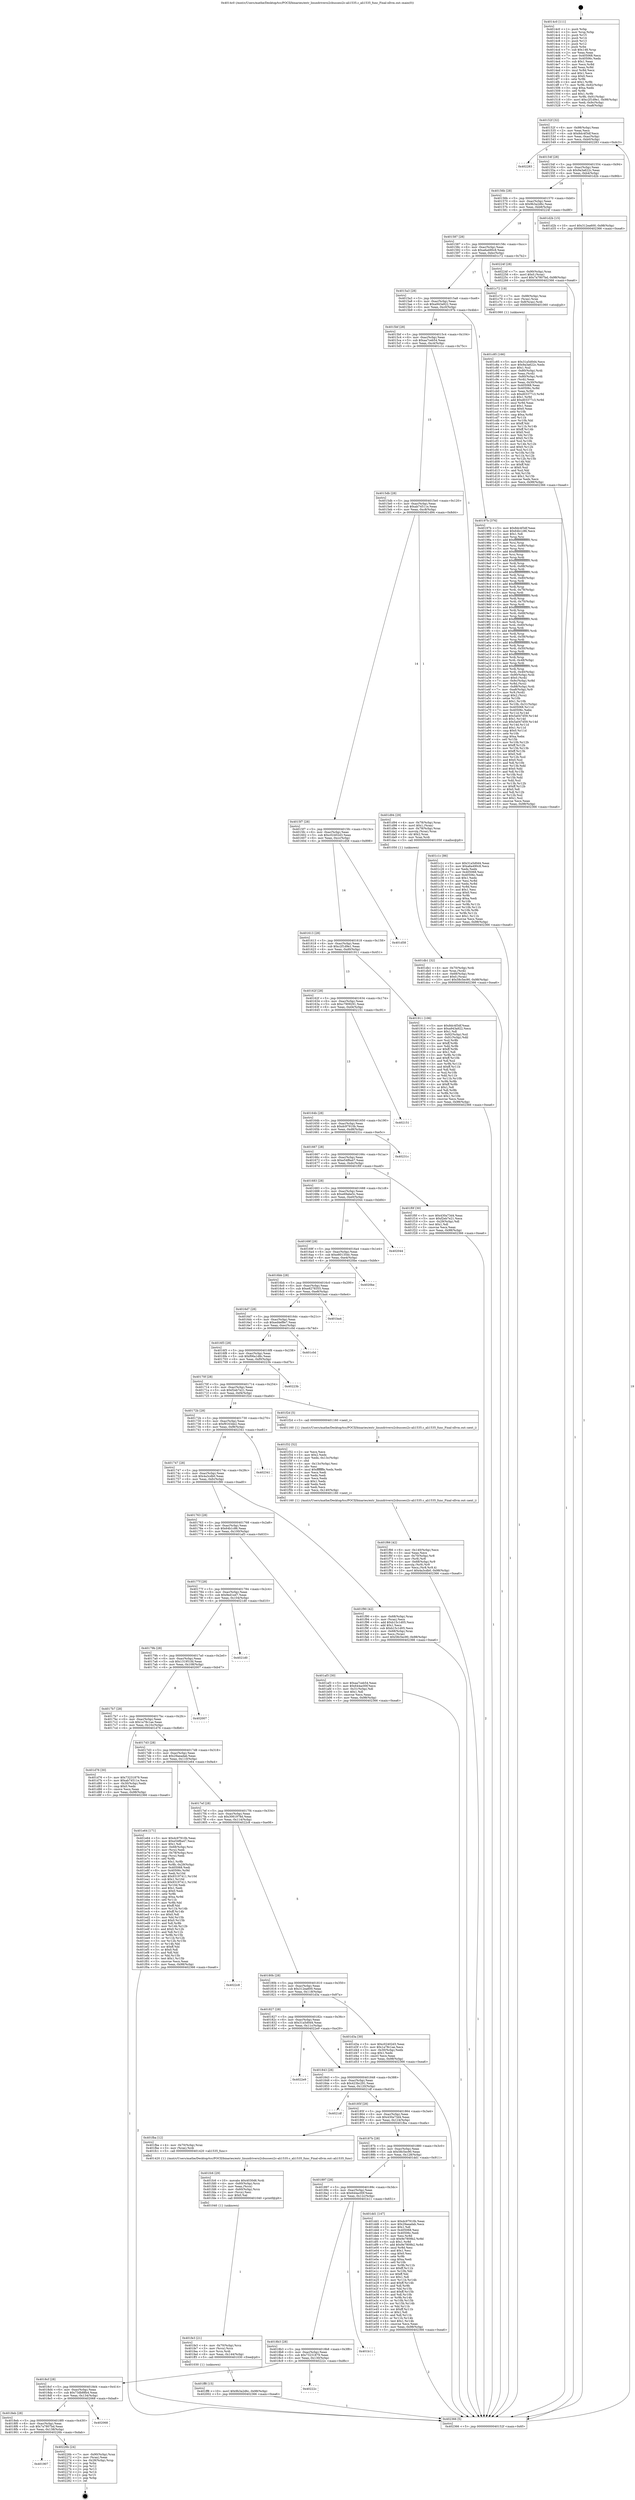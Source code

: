 digraph "0x4014c0" {
  label = "0x4014c0 (/mnt/c/Users/mathe/Desktop/tcc/POCII/binaries/extr_linuxdriversi2cbussesi2c-ali1535.c_ali1535_func_Final-ollvm.out::main(0))"
  labelloc = "t"
  node[shape=record]

  Entry [label="",width=0.3,height=0.3,shape=circle,fillcolor=black,style=filled]
  "0x40152f" [label="{
     0x40152f [32]\l
     | [instrs]\l
     &nbsp;&nbsp;0x40152f \<+6\>: mov -0x98(%rbp),%eax\l
     &nbsp;&nbsp;0x401535 \<+2\>: mov %eax,%ecx\l
     &nbsp;&nbsp;0x401537 \<+6\>: sub $0x8dc4f3df,%ecx\l
     &nbsp;&nbsp;0x40153d \<+6\>: mov %eax,-0xac(%rbp)\l
     &nbsp;&nbsp;0x401543 \<+6\>: mov %ecx,-0xb0(%rbp)\l
     &nbsp;&nbsp;0x401549 \<+6\>: je 0000000000402283 \<main+0xdc3\>\l
  }"]
  "0x402283" [label="{
     0x402283\l
  }", style=dashed]
  "0x40154f" [label="{
     0x40154f [28]\l
     | [instrs]\l
     &nbsp;&nbsp;0x40154f \<+5\>: jmp 0000000000401554 \<main+0x94\>\l
     &nbsp;&nbsp;0x401554 \<+6\>: mov -0xac(%rbp),%eax\l
     &nbsp;&nbsp;0x40155a \<+5\>: sub $0x9a3a622c,%eax\l
     &nbsp;&nbsp;0x40155f \<+6\>: mov %eax,-0xb4(%rbp)\l
     &nbsp;&nbsp;0x401565 \<+6\>: je 0000000000401d2b \<main+0x86b\>\l
  }"]
  Exit [label="",width=0.3,height=0.3,shape=circle,fillcolor=black,style=filled,peripheries=2]
  "0x401d2b" [label="{
     0x401d2b [15]\l
     | [instrs]\l
     &nbsp;&nbsp;0x401d2b \<+10\>: movl $0x312ea600,-0x98(%rbp)\l
     &nbsp;&nbsp;0x401d35 \<+5\>: jmp 0000000000402366 \<main+0xea6\>\l
  }"]
  "0x40156b" [label="{
     0x40156b [28]\l
     | [instrs]\l
     &nbsp;&nbsp;0x40156b \<+5\>: jmp 0000000000401570 \<main+0xb0\>\l
     &nbsp;&nbsp;0x401570 \<+6\>: mov -0xac(%rbp),%eax\l
     &nbsp;&nbsp;0x401576 \<+5\>: sub $0x9b3a2d6c,%eax\l
     &nbsp;&nbsp;0x40157b \<+6\>: mov %eax,-0xb8(%rbp)\l
     &nbsp;&nbsp;0x401581 \<+6\>: je 000000000040224f \<main+0xd8f\>\l
  }"]
  "0x401907" [label="{
     0x401907\l
  }", style=dashed]
  "0x40224f" [label="{
     0x40224f [28]\l
     | [instrs]\l
     &nbsp;&nbsp;0x40224f \<+7\>: mov -0x90(%rbp),%rax\l
     &nbsp;&nbsp;0x402256 \<+6\>: movl $0x0,(%rax)\l
     &nbsp;&nbsp;0x40225c \<+10\>: movl $0x7a7807bd,-0x98(%rbp)\l
     &nbsp;&nbsp;0x402266 \<+5\>: jmp 0000000000402366 \<main+0xea6\>\l
  }"]
  "0x401587" [label="{
     0x401587 [28]\l
     | [instrs]\l
     &nbsp;&nbsp;0x401587 \<+5\>: jmp 000000000040158c \<main+0xcc\>\l
     &nbsp;&nbsp;0x40158c \<+6\>: mov -0xac(%rbp),%eax\l
     &nbsp;&nbsp;0x401592 \<+5\>: sub $0xa6a490c8,%eax\l
     &nbsp;&nbsp;0x401597 \<+6\>: mov %eax,-0xbc(%rbp)\l
     &nbsp;&nbsp;0x40159d \<+6\>: je 0000000000401c72 \<main+0x7b2\>\l
  }"]
  "0x40226b" [label="{
     0x40226b [24]\l
     | [instrs]\l
     &nbsp;&nbsp;0x40226b \<+7\>: mov -0x90(%rbp),%rax\l
     &nbsp;&nbsp;0x402272 \<+2\>: mov (%rax),%eax\l
     &nbsp;&nbsp;0x402274 \<+4\>: lea -0x28(%rbp),%rsp\l
     &nbsp;&nbsp;0x402278 \<+1\>: pop %rbx\l
     &nbsp;&nbsp;0x402279 \<+2\>: pop %r12\l
     &nbsp;&nbsp;0x40227b \<+2\>: pop %r13\l
     &nbsp;&nbsp;0x40227d \<+2\>: pop %r14\l
     &nbsp;&nbsp;0x40227f \<+2\>: pop %r15\l
     &nbsp;&nbsp;0x402281 \<+1\>: pop %rbp\l
     &nbsp;&nbsp;0x402282 \<+1\>: ret\l
  }"]
  "0x401c72" [label="{
     0x401c72 [19]\l
     | [instrs]\l
     &nbsp;&nbsp;0x401c72 \<+7\>: mov -0x88(%rbp),%rax\l
     &nbsp;&nbsp;0x401c79 \<+3\>: mov (%rax),%rax\l
     &nbsp;&nbsp;0x401c7c \<+4\>: mov 0x8(%rax),%rdi\l
     &nbsp;&nbsp;0x401c80 \<+5\>: call 0000000000401060 \<atoi@plt\>\l
     | [calls]\l
     &nbsp;&nbsp;0x401060 \{1\} (unknown)\l
  }"]
  "0x4015a3" [label="{
     0x4015a3 [28]\l
     | [instrs]\l
     &nbsp;&nbsp;0x4015a3 \<+5\>: jmp 00000000004015a8 \<main+0xe8\>\l
     &nbsp;&nbsp;0x4015a8 \<+6\>: mov -0xac(%rbp),%eax\l
     &nbsp;&nbsp;0x4015ae \<+5\>: sub $0xa943a922,%eax\l
     &nbsp;&nbsp;0x4015b3 \<+6\>: mov %eax,-0xc0(%rbp)\l
     &nbsp;&nbsp;0x4015b9 \<+6\>: je 000000000040197b \<main+0x4bb\>\l
  }"]
  "0x4018eb" [label="{
     0x4018eb [28]\l
     | [instrs]\l
     &nbsp;&nbsp;0x4018eb \<+5\>: jmp 00000000004018f0 \<main+0x430\>\l
     &nbsp;&nbsp;0x4018f0 \<+6\>: mov -0xac(%rbp),%eax\l
     &nbsp;&nbsp;0x4018f6 \<+5\>: sub $0x7a7807bd,%eax\l
     &nbsp;&nbsp;0x4018fb \<+6\>: mov %eax,-0x138(%rbp)\l
     &nbsp;&nbsp;0x401901 \<+6\>: je 000000000040226b \<main+0xdab\>\l
  }"]
  "0x40197b" [label="{
     0x40197b [376]\l
     | [instrs]\l
     &nbsp;&nbsp;0x40197b \<+5\>: mov $0x8dc4f3df,%eax\l
     &nbsp;&nbsp;0x401980 \<+5\>: mov $0x64b1c86,%ecx\l
     &nbsp;&nbsp;0x401985 \<+2\>: mov $0x1,%dl\l
     &nbsp;&nbsp;0x401987 \<+3\>: mov %rsp,%rsi\l
     &nbsp;&nbsp;0x40198a \<+4\>: add $0xfffffffffffffff0,%rsi\l
     &nbsp;&nbsp;0x40198e \<+3\>: mov %rsi,%rsp\l
     &nbsp;&nbsp;0x401991 \<+7\>: mov %rsi,-0x90(%rbp)\l
     &nbsp;&nbsp;0x401998 \<+3\>: mov %rsp,%rsi\l
     &nbsp;&nbsp;0x40199b \<+4\>: add $0xfffffffffffffff0,%rsi\l
     &nbsp;&nbsp;0x40199f \<+3\>: mov %rsi,%rsp\l
     &nbsp;&nbsp;0x4019a2 \<+3\>: mov %rsp,%rdi\l
     &nbsp;&nbsp;0x4019a5 \<+4\>: add $0xfffffffffffffff0,%rdi\l
     &nbsp;&nbsp;0x4019a9 \<+3\>: mov %rdi,%rsp\l
     &nbsp;&nbsp;0x4019ac \<+7\>: mov %rdi,-0x88(%rbp)\l
     &nbsp;&nbsp;0x4019b3 \<+3\>: mov %rsp,%rdi\l
     &nbsp;&nbsp;0x4019b6 \<+4\>: add $0xfffffffffffffff0,%rdi\l
     &nbsp;&nbsp;0x4019ba \<+3\>: mov %rdi,%rsp\l
     &nbsp;&nbsp;0x4019bd \<+4\>: mov %rdi,-0x80(%rbp)\l
     &nbsp;&nbsp;0x4019c1 \<+3\>: mov %rsp,%rdi\l
     &nbsp;&nbsp;0x4019c4 \<+4\>: add $0xfffffffffffffff0,%rdi\l
     &nbsp;&nbsp;0x4019c8 \<+3\>: mov %rdi,%rsp\l
     &nbsp;&nbsp;0x4019cb \<+4\>: mov %rdi,-0x78(%rbp)\l
     &nbsp;&nbsp;0x4019cf \<+3\>: mov %rsp,%rdi\l
     &nbsp;&nbsp;0x4019d2 \<+4\>: add $0xfffffffffffffff0,%rdi\l
     &nbsp;&nbsp;0x4019d6 \<+3\>: mov %rdi,%rsp\l
     &nbsp;&nbsp;0x4019d9 \<+4\>: mov %rdi,-0x70(%rbp)\l
     &nbsp;&nbsp;0x4019dd \<+3\>: mov %rsp,%rdi\l
     &nbsp;&nbsp;0x4019e0 \<+4\>: add $0xfffffffffffffff0,%rdi\l
     &nbsp;&nbsp;0x4019e4 \<+3\>: mov %rdi,%rsp\l
     &nbsp;&nbsp;0x4019e7 \<+4\>: mov %rdi,-0x68(%rbp)\l
     &nbsp;&nbsp;0x4019eb \<+3\>: mov %rsp,%rdi\l
     &nbsp;&nbsp;0x4019ee \<+4\>: add $0xfffffffffffffff0,%rdi\l
     &nbsp;&nbsp;0x4019f2 \<+3\>: mov %rdi,%rsp\l
     &nbsp;&nbsp;0x4019f5 \<+4\>: mov %rdi,-0x60(%rbp)\l
     &nbsp;&nbsp;0x4019f9 \<+3\>: mov %rsp,%rdi\l
     &nbsp;&nbsp;0x4019fc \<+4\>: add $0xfffffffffffffff0,%rdi\l
     &nbsp;&nbsp;0x401a00 \<+3\>: mov %rdi,%rsp\l
     &nbsp;&nbsp;0x401a03 \<+4\>: mov %rdi,-0x58(%rbp)\l
     &nbsp;&nbsp;0x401a07 \<+3\>: mov %rsp,%rdi\l
     &nbsp;&nbsp;0x401a0a \<+4\>: add $0xfffffffffffffff0,%rdi\l
     &nbsp;&nbsp;0x401a0e \<+3\>: mov %rdi,%rsp\l
     &nbsp;&nbsp;0x401a11 \<+4\>: mov %rdi,-0x50(%rbp)\l
     &nbsp;&nbsp;0x401a15 \<+3\>: mov %rsp,%rdi\l
     &nbsp;&nbsp;0x401a18 \<+4\>: add $0xfffffffffffffff0,%rdi\l
     &nbsp;&nbsp;0x401a1c \<+3\>: mov %rdi,%rsp\l
     &nbsp;&nbsp;0x401a1f \<+4\>: mov %rdi,-0x48(%rbp)\l
     &nbsp;&nbsp;0x401a23 \<+3\>: mov %rsp,%rdi\l
     &nbsp;&nbsp;0x401a26 \<+4\>: add $0xfffffffffffffff0,%rdi\l
     &nbsp;&nbsp;0x401a2a \<+3\>: mov %rdi,%rsp\l
     &nbsp;&nbsp;0x401a2d \<+4\>: mov %rdi,-0x40(%rbp)\l
     &nbsp;&nbsp;0x401a31 \<+7\>: mov -0x90(%rbp),%rdi\l
     &nbsp;&nbsp;0x401a38 \<+6\>: movl $0x0,(%rdi)\l
     &nbsp;&nbsp;0x401a3e \<+7\>: mov -0x9c(%rbp),%r8d\l
     &nbsp;&nbsp;0x401a45 \<+3\>: mov %r8d,(%rsi)\l
     &nbsp;&nbsp;0x401a48 \<+7\>: mov -0x88(%rbp),%rdi\l
     &nbsp;&nbsp;0x401a4f \<+7\>: mov -0xa8(%rbp),%r9\l
     &nbsp;&nbsp;0x401a56 \<+3\>: mov %r9,(%rdi)\l
     &nbsp;&nbsp;0x401a59 \<+3\>: cmpl $0x2,(%rsi)\l
     &nbsp;&nbsp;0x401a5c \<+4\>: setne %r10b\l
     &nbsp;&nbsp;0x401a60 \<+4\>: and $0x1,%r10b\l
     &nbsp;&nbsp;0x401a64 \<+4\>: mov %r10b,-0x31(%rbp)\l
     &nbsp;&nbsp;0x401a68 \<+8\>: mov 0x405068,%r11d\l
     &nbsp;&nbsp;0x401a70 \<+7\>: mov 0x40506c,%ebx\l
     &nbsp;&nbsp;0x401a77 \<+3\>: mov %r11d,%r14d\l
     &nbsp;&nbsp;0x401a7a \<+7\>: add $0x5a047d59,%r14d\l
     &nbsp;&nbsp;0x401a81 \<+4\>: sub $0x1,%r14d\l
     &nbsp;&nbsp;0x401a85 \<+7\>: sub $0x5a047d59,%r14d\l
     &nbsp;&nbsp;0x401a8c \<+4\>: imul %r14d,%r11d\l
     &nbsp;&nbsp;0x401a90 \<+4\>: and $0x1,%r11d\l
     &nbsp;&nbsp;0x401a94 \<+4\>: cmp $0x0,%r11d\l
     &nbsp;&nbsp;0x401a98 \<+4\>: sete %r10b\l
     &nbsp;&nbsp;0x401a9c \<+3\>: cmp $0xa,%ebx\l
     &nbsp;&nbsp;0x401a9f \<+4\>: setl %r15b\l
     &nbsp;&nbsp;0x401aa3 \<+3\>: mov %r10b,%r12b\l
     &nbsp;&nbsp;0x401aa6 \<+4\>: xor $0xff,%r12b\l
     &nbsp;&nbsp;0x401aaa \<+3\>: mov %r15b,%r13b\l
     &nbsp;&nbsp;0x401aad \<+4\>: xor $0xff,%r13b\l
     &nbsp;&nbsp;0x401ab1 \<+3\>: xor $0x0,%dl\l
     &nbsp;&nbsp;0x401ab4 \<+3\>: mov %r12b,%sil\l
     &nbsp;&nbsp;0x401ab7 \<+4\>: and $0x0,%sil\l
     &nbsp;&nbsp;0x401abb \<+3\>: and %dl,%r10b\l
     &nbsp;&nbsp;0x401abe \<+3\>: mov %r13b,%dil\l
     &nbsp;&nbsp;0x401ac1 \<+4\>: and $0x0,%dil\l
     &nbsp;&nbsp;0x401ac5 \<+3\>: and %dl,%r15b\l
     &nbsp;&nbsp;0x401ac8 \<+3\>: or %r10b,%sil\l
     &nbsp;&nbsp;0x401acb \<+3\>: or %r15b,%dil\l
     &nbsp;&nbsp;0x401ace \<+3\>: xor %dil,%sil\l
     &nbsp;&nbsp;0x401ad1 \<+3\>: or %r13b,%r12b\l
     &nbsp;&nbsp;0x401ad4 \<+4\>: xor $0xff,%r12b\l
     &nbsp;&nbsp;0x401ad8 \<+3\>: or $0x0,%dl\l
     &nbsp;&nbsp;0x401adb \<+3\>: and %dl,%r12b\l
     &nbsp;&nbsp;0x401ade \<+3\>: or %r12b,%sil\l
     &nbsp;&nbsp;0x401ae1 \<+4\>: test $0x1,%sil\l
     &nbsp;&nbsp;0x401ae5 \<+3\>: cmovne %ecx,%eax\l
     &nbsp;&nbsp;0x401ae8 \<+6\>: mov %eax,-0x98(%rbp)\l
     &nbsp;&nbsp;0x401aee \<+5\>: jmp 0000000000402366 \<main+0xea6\>\l
  }"]
  "0x4015bf" [label="{
     0x4015bf [28]\l
     | [instrs]\l
     &nbsp;&nbsp;0x4015bf \<+5\>: jmp 00000000004015c4 \<main+0x104\>\l
     &nbsp;&nbsp;0x4015c4 \<+6\>: mov -0xac(%rbp),%eax\l
     &nbsp;&nbsp;0x4015ca \<+5\>: sub $0xaa7ceb54,%eax\l
     &nbsp;&nbsp;0x4015cf \<+6\>: mov %eax,-0xc4(%rbp)\l
     &nbsp;&nbsp;0x4015d5 \<+6\>: je 0000000000401c1c \<main+0x75c\>\l
  }"]
  "0x402068" [label="{
     0x402068\l
  }", style=dashed]
  "0x401c1c" [label="{
     0x401c1c [86]\l
     | [instrs]\l
     &nbsp;&nbsp;0x401c1c \<+5\>: mov $0x31a5d0d4,%eax\l
     &nbsp;&nbsp;0x401c21 \<+5\>: mov $0xa6a490c8,%ecx\l
     &nbsp;&nbsp;0x401c26 \<+2\>: xor %edx,%edx\l
     &nbsp;&nbsp;0x401c28 \<+7\>: mov 0x405068,%esi\l
     &nbsp;&nbsp;0x401c2f \<+7\>: mov 0x40506c,%edi\l
     &nbsp;&nbsp;0x401c36 \<+3\>: sub $0x1,%edx\l
     &nbsp;&nbsp;0x401c39 \<+3\>: mov %esi,%r8d\l
     &nbsp;&nbsp;0x401c3c \<+3\>: add %edx,%r8d\l
     &nbsp;&nbsp;0x401c3f \<+4\>: imul %r8d,%esi\l
     &nbsp;&nbsp;0x401c43 \<+3\>: and $0x1,%esi\l
     &nbsp;&nbsp;0x401c46 \<+3\>: cmp $0x0,%esi\l
     &nbsp;&nbsp;0x401c49 \<+4\>: sete %r9b\l
     &nbsp;&nbsp;0x401c4d \<+3\>: cmp $0xa,%edi\l
     &nbsp;&nbsp;0x401c50 \<+4\>: setl %r10b\l
     &nbsp;&nbsp;0x401c54 \<+3\>: mov %r9b,%r11b\l
     &nbsp;&nbsp;0x401c57 \<+3\>: and %r10b,%r11b\l
     &nbsp;&nbsp;0x401c5a \<+3\>: xor %r10b,%r9b\l
     &nbsp;&nbsp;0x401c5d \<+3\>: or %r9b,%r11b\l
     &nbsp;&nbsp;0x401c60 \<+4\>: test $0x1,%r11b\l
     &nbsp;&nbsp;0x401c64 \<+3\>: cmovne %ecx,%eax\l
     &nbsp;&nbsp;0x401c67 \<+6\>: mov %eax,-0x98(%rbp)\l
     &nbsp;&nbsp;0x401c6d \<+5\>: jmp 0000000000402366 \<main+0xea6\>\l
  }"]
  "0x4015db" [label="{
     0x4015db [28]\l
     | [instrs]\l
     &nbsp;&nbsp;0x4015db \<+5\>: jmp 00000000004015e0 \<main+0x120\>\l
     &nbsp;&nbsp;0x4015e0 \<+6\>: mov -0xac(%rbp),%eax\l
     &nbsp;&nbsp;0x4015e6 \<+5\>: sub $0xab74511e,%eax\l
     &nbsp;&nbsp;0x4015eb \<+6\>: mov %eax,-0xc8(%rbp)\l
     &nbsp;&nbsp;0x4015f1 \<+6\>: je 0000000000401d94 \<main+0x8d4\>\l
  }"]
  "0x4018cf" [label="{
     0x4018cf [28]\l
     | [instrs]\l
     &nbsp;&nbsp;0x4018cf \<+5\>: jmp 00000000004018d4 \<main+0x414\>\l
     &nbsp;&nbsp;0x4018d4 \<+6\>: mov -0xac(%rbp),%eax\l
     &nbsp;&nbsp;0x4018da \<+5\>: sub $0x73db88b4,%eax\l
     &nbsp;&nbsp;0x4018df \<+6\>: mov %eax,-0x134(%rbp)\l
     &nbsp;&nbsp;0x4018e5 \<+6\>: je 0000000000402068 \<main+0xba8\>\l
  }"]
  "0x401d94" [label="{
     0x401d94 [29]\l
     | [instrs]\l
     &nbsp;&nbsp;0x401d94 \<+4\>: mov -0x78(%rbp),%rax\l
     &nbsp;&nbsp;0x401d98 \<+6\>: movl $0x1,(%rax)\l
     &nbsp;&nbsp;0x401d9e \<+4\>: mov -0x78(%rbp),%rax\l
     &nbsp;&nbsp;0x401da2 \<+3\>: movslq (%rax),%rax\l
     &nbsp;&nbsp;0x401da5 \<+4\>: shl $0x2,%rax\l
     &nbsp;&nbsp;0x401da9 \<+3\>: mov %rax,%rdi\l
     &nbsp;&nbsp;0x401dac \<+5\>: call 0000000000401050 \<malloc@plt\>\l
     | [calls]\l
     &nbsp;&nbsp;0x401050 \{1\} (unknown)\l
  }"]
  "0x4015f7" [label="{
     0x4015f7 [28]\l
     | [instrs]\l
     &nbsp;&nbsp;0x4015f7 \<+5\>: jmp 00000000004015fc \<main+0x13c\>\l
     &nbsp;&nbsp;0x4015fc \<+6\>: mov -0xac(%rbp),%eax\l
     &nbsp;&nbsp;0x401602 \<+5\>: sub $0xc02402d3,%eax\l
     &nbsp;&nbsp;0x401607 \<+6\>: mov %eax,-0xcc(%rbp)\l
     &nbsp;&nbsp;0x40160d \<+6\>: je 0000000000401d58 \<main+0x898\>\l
  }"]
  "0x40222c" [label="{
     0x40222c\l
  }", style=dashed]
  "0x401d58" [label="{
     0x401d58\l
  }", style=dashed]
  "0x401613" [label="{
     0x401613 [28]\l
     | [instrs]\l
     &nbsp;&nbsp;0x401613 \<+5\>: jmp 0000000000401618 \<main+0x158\>\l
     &nbsp;&nbsp;0x401618 \<+6\>: mov -0xac(%rbp),%eax\l
     &nbsp;&nbsp;0x40161e \<+5\>: sub $0xc2f1d9e1,%eax\l
     &nbsp;&nbsp;0x401623 \<+6\>: mov %eax,-0xd0(%rbp)\l
     &nbsp;&nbsp;0x401629 \<+6\>: je 0000000000401911 \<main+0x451\>\l
  }"]
  "0x4018b3" [label="{
     0x4018b3 [28]\l
     | [instrs]\l
     &nbsp;&nbsp;0x4018b3 \<+5\>: jmp 00000000004018b8 \<main+0x3f8\>\l
     &nbsp;&nbsp;0x4018b8 \<+6\>: mov -0xac(%rbp),%eax\l
     &nbsp;&nbsp;0x4018be \<+5\>: sub $0x73231879,%eax\l
     &nbsp;&nbsp;0x4018c3 \<+6\>: mov %eax,-0x130(%rbp)\l
     &nbsp;&nbsp;0x4018c9 \<+6\>: je 000000000040222c \<main+0xd6c\>\l
  }"]
  "0x401911" [label="{
     0x401911 [106]\l
     | [instrs]\l
     &nbsp;&nbsp;0x401911 \<+5\>: mov $0x8dc4f3df,%eax\l
     &nbsp;&nbsp;0x401916 \<+5\>: mov $0xa943a922,%ecx\l
     &nbsp;&nbsp;0x40191b \<+2\>: mov $0x1,%dl\l
     &nbsp;&nbsp;0x40191d \<+7\>: mov -0x92(%rbp),%sil\l
     &nbsp;&nbsp;0x401924 \<+7\>: mov -0x91(%rbp),%dil\l
     &nbsp;&nbsp;0x40192b \<+3\>: mov %sil,%r8b\l
     &nbsp;&nbsp;0x40192e \<+4\>: xor $0xff,%r8b\l
     &nbsp;&nbsp;0x401932 \<+3\>: mov %dil,%r9b\l
     &nbsp;&nbsp;0x401935 \<+4\>: xor $0xff,%r9b\l
     &nbsp;&nbsp;0x401939 \<+3\>: xor $0x1,%dl\l
     &nbsp;&nbsp;0x40193c \<+3\>: mov %r8b,%r10b\l
     &nbsp;&nbsp;0x40193f \<+4\>: and $0xff,%r10b\l
     &nbsp;&nbsp;0x401943 \<+3\>: and %dl,%sil\l
     &nbsp;&nbsp;0x401946 \<+3\>: mov %r9b,%r11b\l
     &nbsp;&nbsp;0x401949 \<+4\>: and $0xff,%r11b\l
     &nbsp;&nbsp;0x40194d \<+3\>: and %dl,%dil\l
     &nbsp;&nbsp;0x401950 \<+3\>: or %sil,%r10b\l
     &nbsp;&nbsp;0x401953 \<+3\>: or %dil,%r11b\l
     &nbsp;&nbsp;0x401956 \<+3\>: xor %r11b,%r10b\l
     &nbsp;&nbsp;0x401959 \<+3\>: or %r9b,%r8b\l
     &nbsp;&nbsp;0x40195c \<+4\>: xor $0xff,%r8b\l
     &nbsp;&nbsp;0x401960 \<+3\>: or $0x1,%dl\l
     &nbsp;&nbsp;0x401963 \<+3\>: and %dl,%r8b\l
     &nbsp;&nbsp;0x401966 \<+3\>: or %r8b,%r10b\l
     &nbsp;&nbsp;0x401969 \<+4\>: test $0x1,%r10b\l
     &nbsp;&nbsp;0x40196d \<+3\>: cmovne %ecx,%eax\l
     &nbsp;&nbsp;0x401970 \<+6\>: mov %eax,-0x98(%rbp)\l
     &nbsp;&nbsp;0x401976 \<+5\>: jmp 0000000000402366 \<main+0xea6\>\l
  }"]
  "0x40162f" [label="{
     0x40162f [28]\l
     | [instrs]\l
     &nbsp;&nbsp;0x40162f \<+5\>: jmp 0000000000401634 \<main+0x174\>\l
     &nbsp;&nbsp;0x401634 \<+6\>: mov -0xac(%rbp),%eax\l
     &nbsp;&nbsp;0x40163a \<+5\>: sub $0xc7909291,%eax\l
     &nbsp;&nbsp;0x40163f \<+6\>: mov %eax,-0xd4(%rbp)\l
     &nbsp;&nbsp;0x401645 \<+6\>: je 0000000000402151 \<main+0xc91\>\l
  }"]
  "0x402366" [label="{
     0x402366 [5]\l
     | [instrs]\l
     &nbsp;&nbsp;0x402366 \<+5\>: jmp 000000000040152f \<main+0x6f\>\l
  }"]
  "0x4014c0" [label="{
     0x4014c0 [111]\l
     | [instrs]\l
     &nbsp;&nbsp;0x4014c0 \<+1\>: push %rbp\l
     &nbsp;&nbsp;0x4014c1 \<+3\>: mov %rsp,%rbp\l
     &nbsp;&nbsp;0x4014c4 \<+2\>: push %r15\l
     &nbsp;&nbsp;0x4014c6 \<+2\>: push %r14\l
     &nbsp;&nbsp;0x4014c8 \<+2\>: push %r13\l
     &nbsp;&nbsp;0x4014ca \<+2\>: push %r12\l
     &nbsp;&nbsp;0x4014cc \<+1\>: push %rbx\l
     &nbsp;&nbsp;0x4014cd \<+7\>: sub $0x148,%rsp\l
     &nbsp;&nbsp;0x4014d4 \<+2\>: xor %eax,%eax\l
     &nbsp;&nbsp;0x4014d6 \<+7\>: mov 0x405068,%ecx\l
     &nbsp;&nbsp;0x4014dd \<+7\>: mov 0x40506c,%edx\l
     &nbsp;&nbsp;0x4014e4 \<+3\>: sub $0x1,%eax\l
     &nbsp;&nbsp;0x4014e7 \<+3\>: mov %ecx,%r8d\l
     &nbsp;&nbsp;0x4014ea \<+3\>: add %eax,%r8d\l
     &nbsp;&nbsp;0x4014ed \<+4\>: imul %r8d,%ecx\l
     &nbsp;&nbsp;0x4014f1 \<+3\>: and $0x1,%ecx\l
     &nbsp;&nbsp;0x4014f4 \<+3\>: cmp $0x0,%ecx\l
     &nbsp;&nbsp;0x4014f7 \<+4\>: sete %r9b\l
     &nbsp;&nbsp;0x4014fb \<+4\>: and $0x1,%r9b\l
     &nbsp;&nbsp;0x4014ff \<+7\>: mov %r9b,-0x92(%rbp)\l
     &nbsp;&nbsp;0x401506 \<+3\>: cmp $0xa,%edx\l
     &nbsp;&nbsp;0x401509 \<+4\>: setl %r9b\l
     &nbsp;&nbsp;0x40150d \<+4\>: and $0x1,%r9b\l
     &nbsp;&nbsp;0x401511 \<+7\>: mov %r9b,-0x91(%rbp)\l
     &nbsp;&nbsp;0x401518 \<+10\>: movl $0xc2f1d9e1,-0x98(%rbp)\l
     &nbsp;&nbsp;0x401522 \<+6\>: mov %edi,-0x9c(%rbp)\l
     &nbsp;&nbsp;0x401528 \<+7\>: mov %rsi,-0xa8(%rbp)\l
  }"]
  "0x401b11" [label="{
     0x401b11\l
  }", style=dashed]
  "0x401ff8" [label="{
     0x401ff8 [15]\l
     | [instrs]\l
     &nbsp;&nbsp;0x401ff8 \<+10\>: movl $0x9b3a2d6c,-0x98(%rbp)\l
     &nbsp;&nbsp;0x402002 \<+5\>: jmp 0000000000402366 \<main+0xea6\>\l
  }"]
  "0x402151" [label="{
     0x402151\l
  }", style=dashed]
  "0x40164b" [label="{
     0x40164b [28]\l
     | [instrs]\l
     &nbsp;&nbsp;0x40164b \<+5\>: jmp 0000000000401650 \<main+0x190\>\l
     &nbsp;&nbsp;0x401650 \<+6\>: mov -0xac(%rbp),%eax\l
     &nbsp;&nbsp;0x401656 \<+5\>: sub $0xdc97910b,%eax\l
     &nbsp;&nbsp;0x40165b \<+6\>: mov %eax,-0xd8(%rbp)\l
     &nbsp;&nbsp;0x401661 \<+6\>: je 000000000040231c \<main+0xe5c\>\l
  }"]
  "0x401fe3" [label="{
     0x401fe3 [21]\l
     | [instrs]\l
     &nbsp;&nbsp;0x401fe3 \<+4\>: mov -0x70(%rbp),%rcx\l
     &nbsp;&nbsp;0x401fe7 \<+3\>: mov (%rcx),%rcx\l
     &nbsp;&nbsp;0x401fea \<+3\>: mov %rcx,%rdi\l
     &nbsp;&nbsp;0x401fed \<+6\>: mov %eax,-0x144(%rbp)\l
     &nbsp;&nbsp;0x401ff3 \<+5\>: call 0000000000401030 \<free@plt\>\l
     | [calls]\l
     &nbsp;&nbsp;0x401030 \{1\} (unknown)\l
  }"]
  "0x40231c" [label="{
     0x40231c\l
  }", style=dashed]
  "0x401667" [label="{
     0x401667 [28]\l
     | [instrs]\l
     &nbsp;&nbsp;0x401667 \<+5\>: jmp 000000000040166c \<main+0x1ac\>\l
     &nbsp;&nbsp;0x40166c \<+6\>: mov -0xac(%rbp),%eax\l
     &nbsp;&nbsp;0x401672 \<+5\>: sub $0xe54f6a47,%eax\l
     &nbsp;&nbsp;0x401677 \<+6\>: mov %eax,-0xdc(%rbp)\l
     &nbsp;&nbsp;0x40167d \<+6\>: je 0000000000401f0f \<main+0xa4f\>\l
  }"]
  "0x401fc6" [label="{
     0x401fc6 [29]\l
     | [instrs]\l
     &nbsp;&nbsp;0x401fc6 \<+10\>: movabs $0x4030d6,%rdi\l
     &nbsp;&nbsp;0x401fd0 \<+4\>: mov -0x60(%rbp),%rcx\l
     &nbsp;&nbsp;0x401fd4 \<+2\>: mov %eax,(%rcx)\l
     &nbsp;&nbsp;0x401fd6 \<+4\>: mov -0x60(%rbp),%rcx\l
     &nbsp;&nbsp;0x401fda \<+2\>: mov (%rcx),%esi\l
     &nbsp;&nbsp;0x401fdc \<+2\>: mov $0x0,%al\l
     &nbsp;&nbsp;0x401fde \<+5\>: call 0000000000401040 \<printf@plt\>\l
     | [calls]\l
     &nbsp;&nbsp;0x401040 \{1\} (unknown)\l
  }"]
  "0x401f0f" [label="{
     0x401f0f [30]\l
     | [instrs]\l
     &nbsp;&nbsp;0x401f0f \<+5\>: mov $0x430a73d4,%eax\l
     &nbsp;&nbsp;0x401f14 \<+5\>: mov $0xf2eb7e21,%ecx\l
     &nbsp;&nbsp;0x401f19 \<+3\>: mov -0x29(%rbp),%dl\l
     &nbsp;&nbsp;0x401f1c \<+3\>: test $0x1,%dl\l
     &nbsp;&nbsp;0x401f1f \<+3\>: cmovne %ecx,%eax\l
     &nbsp;&nbsp;0x401f22 \<+6\>: mov %eax,-0x98(%rbp)\l
     &nbsp;&nbsp;0x401f28 \<+5\>: jmp 0000000000402366 \<main+0xea6\>\l
  }"]
  "0x401683" [label="{
     0x401683 [28]\l
     | [instrs]\l
     &nbsp;&nbsp;0x401683 \<+5\>: jmp 0000000000401688 \<main+0x1c8\>\l
     &nbsp;&nbsp;0x401688 \<+6\>: mov -0xac(%rbp),%eax\l
     &nbsp;&nbsp;0x40168e \<+5\>: sub $0xe69abe5c,%eax\l
     &nbsp;&nbsp;0x401693 \<+6\>: mov %eax,-0xe0(%rbp)\l
     &nbsp;&nbsp;0x401699 \<+6\>: je 0000000000402044 \<main+0xb84\>\l
  }"]
  "0x401f66" [label="{
     0x401f66 [42]\l
     | [instrs]\l
     &nbsp;&nbsp;0x401f66 \<+6\>: mov -0x140(%rbp),%ecx\l
     &nbsp;&nbsp;0x401f6c \<+3\>: imul %eax,%ecx\l
     &nbsp;&nbsp;0x401f6f \<+4\>: mov -0x70(%rbp),%r8\l
     &nbsp;&nbsp;0x401f73 \<+3\>: mov (%r8),%r8\l
     &nbsp;&nbsp;0x401f76 \<+4\>: mov -0x68(%rbp),%r9\l
     &nbsp;&nbsp;0x401f7a \<+3\>: movslq (%r9),%r9\l
     &nbsp;&nbsp;0x401f7d \<+4\>: mov %ecx,(%r8,%r9,4)\l
     &nbsp;&nbsp;0x401f81 \<+10\>: movl $0x4a3cdb0,-0x98(%rbp)\l
     &nbsp;&nbsp;0x401f8b \<+5\>: jmp 0000000000402366 \<main+0xea6\>\l
  }"]
  "0x402044" [label="{
     0x402044\l
  }", style=dashed]
  "0x40169f" [label="{
     0x40169f [28]\l
     | [instrs]\l
     &nbsp;&nbsp;0x40169f \<+5\>: jmp 00000000004016a4 \<main+0x1e4\>\l
     &nbsp;&nbsp;0x4016a4 \<+6\>: mov -0xac(%rbp),%eax\l
     &nbsp;&nbsp;0x4016aa \<+5\>: sub $0xe80135dc,%eax\l
     &nbsp;&nbsp;0x4016af \<+6\>: mov %eax,-0xe4(%rbp)\l
     &nbsp;&nbsp;0x4016b5 \<+6\>: je 00000000004020be \<main+0xbfe\>\l
  }"]
  "0x401f32" [label="{
     0x401f32 [52]\l
     | [instrs]\l
     &nbsp;&nbsp;0x401f32 \<+2\>: xor %ecx,%ecx\l
     &nbsp;&nbsp;0x401f34 \<+5\>: mov $0x2,%edx\l
     &nbsp;&nbsp;0x401f39 \<+6\>: mov %edx,-0x13c(%rbp)\l
     &nbsp;&nbsp;0x401f3f \<+1\>: cltd\l
     &nbsp;&nbsp;0x401f40 \<+6\>: mov -0x13c(%rbp),%esi\l
     &nbsp;&nbsp;0x401f46 \<+2\>: idiv %esi\l
     &nbsp;&nbsp;0x401f48 \<+6\>: imul $0xfffffffe,%edx,%edx\l
     &nbsp;&nbsp;0x401f4e \<+2\>: mov %ecx,%edi\l
     &nbsp;&nbsp;0x401f50 \<+2\>: sub %edx,%edi\l
     &nbsp;&nbsp;0x401f52 \<+2\>: mov %ecx,%edx\l
     &nbsp;&nbsp;0x401f54 \<+3\>: sub $0x1,%edx\l
     &nbsp;&nbsp;0x401f57 \<+2\>: add %edx,%edi\l
     &nbsp;&nbsp;0x401f59 \<+2\>: sub %edi,%ecx\l
     &nbsp;&nbsp;0x401f5b \<+6\>: mov %ecx,-0x140(%rbp)\l
     &nbsp;&nbsp;0x401f61 \<+5\>: call 0000000000401160 \<next_i\>\l
     | [calls]\l
     &nbsp;&nbsp;0x401160 \{1\} (/mnt/c/Users/mathe/Desktop/tcc/POCII/binaries/extr_linuxdriversi2cbussesi2c-ali1535.c_ali1535_func_Final-ollvm.out::next_i)\l
  }"]
  "0x4020be" [label="{
     0x4020be\l
  }", style=dashed]
  "0x4016bb" [label="{
     0x4016bb [28]\l
     | [instrs]\l
     &nbsp;&nbsp;0x4016bb \<+5\>: jmp 00000000004016c0 \<main+0x200\>\l
     &nbsp;&nbsp;0x4016c0 \<+6\>: mov -0xac(%rbp),%eax\l
     &nbsp;&nbsp;0x4016c6 \<+5\>: sub $0xe8278355,%eax\l
     &nbsp;&nbsp;0x4016cb \<+6\>: mov %eax,-0xe8(%rbp)\l
     &nbsp;&nbsp;0x4016d1 \<+6\>: je 0000000000401ba4 \<main+0x6e4\>\l
  }"]
  "0x401897" [label="{
     0x401897 [28]\l
     | [instrs]\l
     &nbsp;&nbsp;0x401897 \<+5\>: jmp 000000000040189c \<main+0x3dc\>\l
     &nbsp;&nbsp;0x40189c \<+6\>: mov -0xac(%rbp),%eax\l
     &nbsp;&nbsp;0x4018a2 \<+5\>: sub $0x644ac00f,%eax\l
     &nbsp;&nbsp;0x4018a7 \<+6\>: mov %eax,-0x12c(%rbp)\l
     &nbsp;&nbsp;0x4018ad \<+6\>: je 0000000000401b11 \<main+0x651\>\l
  }"]
  "0x401ba4" [label="{
     0x401ba4\l
  }", style=dashed]
  "0x4016d7" [label="{
     0x4016d7 [28]\l
     | [instrs]\l
     &nbsp;&nbsp;0x4016d7 \<+5\>: jmp 00000000004016dc \<main+0x21c\>\l
     &nbsp;&nbsp;0x4016dc \<+6\>: mov -0xac(%rbp),%eax\l
     &nbsp;&nbsp;0x4016e2 \<+5\>: sub $0xed4ef8e7,%eax\l
     &nbsp;&nbsp;0x4016e7 \<+6\>: mov %eax,-0xec(%rbp)\l
     &nbsp;&nbsp;0x4016ed \<+6\>: je 0000000000401c0d \<main+0x74d\>\l
  }"]
  "0x401dd1" [label="{
     0x401dd1 [147]\l
     | [instrs]\l
     &nbsp;&nbsp;0x401dd1 \<+5\>: mov $0xdc97910b,%eax\l
     &nbsp;&nbsp;0x401dd6 \<+5\>: mov $0x29aeadab,%ecx\l
     &nbsp;&nbsp;0x401ddb \<+2\>: mov $0x1,%dl\l
     &nbsp;&nbsp;0x401ddd \<+7\>: mov 0x405068,%esi\l
     &nbsp;&nbsp;0x401de4 \<+7\>: mov 0x40506c,%edi\l
     &nbsp;&nbsp;0x401deb \<+3\>: mov %esi,%r8d\l
     &nbsp;&nbsp;0x401dee \<+7\>: sub $0x9e7809b2,%r8d\l
     &nbsp;&nbsp;0x401df5 \<+4\>: sub $0x1,%r8d\l
     &nbsp;&nbsp;0x401df9 \<+7\>: add $0x9e7809b2,%r8d\l
     &nbsp;&nbsp;0x401e00 \<+4\>: imul %r8d,%esi\l
     &nbsp;&nbsp;0x401e04 \<+3\>: and $0x1,%esi\l
     &nbsp;&nbsp;0x401e07 \<+3\>: cmp $0x0,%esi\l
     &nbsp;&nbsp;0x401e0a \<+4\>: sete %r9b\l
     &nbsp;&nbsp;0x401e0e \<+3\>: cmp $0xa,%edi\l
     &nbsp;&nbsp;0x401e11 \<+4\>: setl %r10b\l
     &nbsp;&nbsp;0x401e15 \<+3\>: mov %r9b,%r11b\l
     &nbsp;&nbsp;0x401e18 \<+4\>: xor $0xff,%r11b\l
     &nbsp;&nbsp;0x401e1c \<+3\>: mov %r10b,%bl\l
     &nbsp;&nbsp;0x401e1f \<+3\>: xor $0xff,%bl\l
     &nbsp;&nbsp;0x401e22 \<+3\>: xor $0x1,%dl\l
     &nbsp;&nbsp;0x401e25 \<+3\>: mov %r11b,%r14b\l
     &nbsp;&nbsp;0x401e28 \<+4\>: and $0xff,%r14b\l
     &nbsp;&nbsp;0x401e2c \<+3\>: and %dl,%r9b\l
     &nbsp;&nbsp;0x401e2f \<+3\>: mov %bl,%r15b\l
     &nbsp;&nbsp;0x401e32 \<+4\>: and $0xff,%r15b\l
     &nbsp;&nbsp;0x401e36 \<+3\>: and %dl,%r10b\l
     &nbsp;&nbsp;0x401e39 \<+3\>: or %r9b,%r14b\l
     &nbsp;&nbsp;0x401e3c \<+3\>: or %r10b,%r15b\l
     &nbsp;&nbsp;0x401e3f \<+3\>: xor %r15b,%r14b\l
     &nbsp;&nbsp;0x401e42 \<+3\>: or %bl,%r11b\l
     &nbsp;&nbsp;0x401e45 \<+4\>: xor $0xff,%r11b\l
     &nbsp;&nbsp;0x401e49 \<+3\>: or $0x1,%dl\l
     &nbsp;&nbsp;0x401e4c \<+3\>: and %dl,%r11b\l
     &nbsp;&nbsp;0x401e4f \<+3\>: or %r11b,%r14b\l
     &nbsp;&nbsp;0x401e52 \<+4\>: test $0x1,%r14b\l
     &nbsp;&nbsp;0x401e56 \<+3\>: cmovne %ecx,%eax\l
     &nbsp;&nbsp;0x401e59 \<+6\>: mov %eax,-0x98(%rbp)\l
     &nbsp;&nbsp;0x401e5f \<+5\>: jmp 0000000000402366 \<main+0xea6\>\l
  }"]
  "0x401c0d" [label="{
     0x401c0d\l
  }", style=dashed]
  "0x4016f3" [label="{
     0x4016f3 [28]\l
     | [instrs]\l
     &nbsp;&nbsp;0x4016f3 \<+5\>: jmp 00000000004016f8 \<main+0x238\>\l
     &nbsp;&nbsp;0x4016f8 \<+6\>: mov -0xac(%rbp),%eax\l
     &nbsp;&nbsp;0x4016fe \<+5\>: sub $0xf06a1d8c,%eax\l
     &nbsp;&nbsp;0x401703 \<+6\>: mov %eax,-0xf0(%rbp)\l
     &nbsp;&nbsp;0x401709 \<+6\>: je 000000000040223b \<main+0xd7b\>\l
  }"]
  "0x40187b" [label="{
     0x40187b [28]\l
     | [instrs]\l
     &nbsp;&nbsp;0x40187b \<+5\>: jmp 0000000000401880 \<main+0x3c0\>\l
     &nbsp;&nbsp;0x401880 \<+6\>: mov -0xac(%rbp),%eax\l
     &nbsp;&nbsp;0x401886 \<+5\>: sub $0x58c5ec90,%eax\l
     &nbsp;&nbsp;0x40188b \<+6\>: mov %eax,-0x128(%rbp)\l
     &nbsp;&nbsp;0x401891 \<+6\>: je 0000000000401dd1 \<main+0x911\>\l
  }"]
  "0x40223b" [label="{
     0x40223b\l
  }", style=dashed]
  "0x40170f" [label="{
     0x40170f [28]\l
     | [instrs]\l
     &nbsp;&nbsp;0x40170f \<+5\>: jmp 0000000000401714 \<main+0x254\>\l
     &nbsp;&nbsp;0x401714 \<+6\>: mov -0xac(%rbp),%eax\l
     &nbsp;&nbsp;0x40171a \<+5\>: sub $0xf2eb7e21,%eax\l
     &nbsp;&nbsp;0x40171f \<+6\>: mov %eax,-0xf4(%rbp)\l
     &nbsp;&nbsp;0x401725 \<+6\>: je 0000000000401f2d \<main+0xa6d\>\l
  }"]
  "0x401fba" [label="{
     0x401fba [12]\l
     | [instrs]\l
     &nbsp;&nbsp;0x401fba \<+4\>: mov -0x70(%rbp),%rax\l
     &nbsp;&nbsp;0x401fbe \<+3\>: mov (%rax),%rdi\l
     &nbsp;&nbsp;0x401fc1 \<+5\>: call 0000000000401420 \<ali1535_func\>\l
     | [calls]\l
     &nbsp;&nbsp;0x401420 \{1\} (/mnt/c/Users/mathe/Desktop/tcc/POCII/binaries/extr_linuxdriversi2cbussesi2c-ali1535.c_ali1535_func_Final-ollvm.out::ali1535_func)\l
  }"]
  "0x401f2d" [label="{
     0x401f2d [5]\l
     | [instrs]\l
     &nbsp;&nbsp;0x401f2d \<+5\>: call 0000000000401160 \<next_i\>\l
     | [calls]\l
     &nbsp;&nbsp;0x401160 \{1\} (/mnt/c/Users/mathe/Desktop/tcc/POCII/binaries/extr_linuxdriversi2cbussesi2c-ali1535.c_ali1535_func_Final-ollvm.out::next_i)\l
  }"]
  "0x40172b" [label="{
     0x40172b [28]\l
     | [instrs]\l
     &nbsp;&nbsp;0x40172b \<+5\>: jmp 0000000000401730 \<main+0x270\>\l
     &nbsp;&nbsp;0x401730 \<+6\>: mov -0xac(%rbp),%eax\l
     &nbsp;&nbsp;0x401736 \<+5\>: sub $0xf9163de2,%eax\l
     &nbsp;&nbsp;0x40173b \<+6\>: mov %eax,-0xf8(%rbp)\l
     &nbsp;&nbsp;0x401741 \<+6\>: je 0000000000402341 \<main+0xe81\>\l
  }"]
  "0x40185f" [label="{
     0x40185f [28]\l
     | [instrs]\l
     &nbsp;&nbsp;0x40185f \<+5\>: jmp 0000000000401864 \<main+0x3a4\>\l
     &nbsp;&nbsp;0x401864 \<+6\>: mov -0xac(%rbp),%eax\l
     &nbsp;&nbsp;0x40186a \<+5\>: sub $0x430a73d4,%eax\l
     &nbsp;&nbsp;0x40186f \<+6\>: mov %eax,-0x124(%rbp)\l
     &nbsp;&nbsp;0x401875 \<+6\>: je 0000000000401fba \<main+0xafa\>\l
  }"]
  "0x402341" [label="{
     0x402341\l
  }", style=dashed]
  "0x401747" [label="{
     0x401747 [28]\l
     | [instrs]\l
     &nbsp;&nbsp;0x401747 \<+5\>: jmp 000000000040174c \<main+0x28c\>\l
     &nbsp;&nbsp;0x40174c \<+6\>: mov -0xac(%rbp),%eax\l
     &nbsp;&nbsp;0x401752 \<+5\>: sub $0x4a3cdb0,%eax\l
     &nbsp;&nbsp;0x401757 \<+6\>: mov %eax,-0xfc(%rbp)\l
     &nbsp;&nbsp;0x40175d \<+6\>: je 0000000000401f90 \<main+0xad0\>\l
  }"]
  "0x4021df" [label="{
     0x4021df\l
  }", style=dashed]
  "0x401f90" [label="{
     0x401f90 [42]\l
     | [instrs]\l
     &nbsp;&nbsp;0x401f90 \<+4\>: mov -0x68(%rbp),%rax\l
     &nbsp;&nbsp;0x401f94 \<+2\>: mov (%rax),%ecx\l
     &nbsp;&nbsp;0x401f96 \<+6\>: add $0xb15c1d05,%ecx\l
     &nbsp;&nbsp;0x401f9c \<+3\>: add $0x1,%ecx\l
     &nbsp;&nbsp;0x401f9f \<+6\>: sub $0xb15c1d05,%ecx\l
     &nbsp;&nbsp;0x401fa5 \<+4\>: mov -0x68(%rbp),%rax\l
     &nbsp;&nbsp;0x401fa9 \<+2\>: mov %ecx,(%rax)\l
     &nbsp;&nbsp;0x401fab \<+10\>: movl $0x58c5ec90,-0x98(%rbp)\l
     &nbsp;&nbsp;0x401fb5 \<+5\>: jmp 0000000000402366 \<main+0xea6\>\l
  }"]
  "0x401763" [label="{
     0x401763 [28]\l
     | [instrs]\l
     &nbsp;&nbsp;0x401763 \<+5\>: jmp 0000000000401768 \<main+0x2a8\>\l
     &nbsp;&nbsp;0x401768 \<+6\>: mov -0xac(%rbp),%eax\l
     &nbsp;&nbsp;0x40176e \<+5\>: sub $0x64b1c86,%eax\l
     &nbsp;&nbsp;0x401773 \<+6\>: mov %eax,-0x100(%rbp)\l
     &nbsp;&nbsp;0x401779 \<+6\>: je 0000000000401af3 \<main+0x633\>\l
  }"]
  "0x401843" [label="{
     0x401843 [28]\l
     | [instrs]\l
     &nbsp;&nbsp;0x401843 \<+5\>: jmp 0000000000401848 \<main+0x388\>\l
     &nbsp;&nbsp;0x401848 \<+6\>: mov -0xac(%rbp),%eax\l
     &nbsp;&nbsp;0x40184e \<+5\>: sub $0x423bc291,%eax\l
     &nbsp;&nbsp;0x401853 \<+6\>: mov %eax,-0x120(%rbp)\l
     &nbsp;&nbsp;0x401859 \<+6\>: je 00000000004021df \<main+0xd1f\>\l
  }"]
  "0x401af3" [label="{
     0x401af3 [30]\l
     | [instrs]\l
     &nbsp;&nbsp;0x401af3 \<+5\>: mov $0xaa7ceb54,%eax\l
     &nbsp;&nbsp;0x401af8 \<+5\>: mov $0x644ac00f,%ecx\l
     &nbsp;&nbsp;0x401afd \<+3\>: mov -0x31(%rbp),%dl\l
     &nbsp;&nbsp;0x401b00 \<+3\>: test $0x1,%dl\l
     &nbsp;&nbsp;0x401b03 \<+3\>: cmovne %ecx,%eax\l
     &nbsp;&nbsp;0x401b06 \<+6\>: mov %eax,-0x98(%rbp)\l
     &nbsp;&nbsp;0x401b0c \<+5\>: jmp 0000000000402366 \<main+0xea6\>\l
  }"]
  "0x40177f" [label="{
     0x40177f [28]\l
     | [instrs]\l
     &nbsp;&nbsp;0x40177f \<+5\>: jmp 0000000000401784 \<main+0x2c4\>\l
     &nbsp;&nbsp;0x401784 \<+6\>: mov -0xac(%rbp),%eax\l
     &nbsp;&nbsp;0x40178a \<+5\>: sub $0x9ed1ed7,%eax\l
     &nbsp;&nbsp;0x40178f \<+6\>: mov %eax,-0x104(%rbp)\l
     &nbsp;&nbsp;0x401795 \<+6\>: je 00000000004021d0 \<main+0xd10\>\l
  }"]
  "0x401c85" [label="{
     0x401c85 [166]\l
     | [instrs]\l
     &nbsp;&nbsp;0x401c85 \<+5\>: mov $0x31a5d0d4,%ecx\l
     &nbsp;&nbsp;0x401c8a \<+5\>: mov $0x9a3a622c,%edx\l
     &nbsp;&nbsp;0x401c8f \<+3\>: mov $0x1,%sil\l
     &nbsp;&nbsp;0x401c92 \<+4\>: mov -0x80(%rbp),%rdi\l
     &nbsp;&nbsp;0x401c96 \<+2\>: mov %eax,(%rdi)\l
     &nbsp;&nbsp;0x401c98 \<+4\>: mov -0x80(%rbp),%rdi\l
     &nbsp;&nbsp;0x401c9c \<+2\>: mov (%rdi),%eax\l
     &nbsp;&nbsp;0x401c9e \<+3\>: mov %eax,-0x30(%rbp)\l
     &nbsp;&nbsp;0x401ca1 \<+7\>: mov 0x405068,%eax\l
     &nbsp;&nbsp;0x401ca8 \<+8\>: mov 0x40506c,%r8d\l
     &nbsp;&nbsp;0x401cb0 \<+3\>: mov %eax,%r9d\l
     &nbsp;&nbsp;0x401cb3 \<+7\>: sub $0xd03377c3,%r9d\l
     &nbsp;&nbsp;0x401cba \<+4\>: sub $0x1,%r9d\l
     &nbsp;&nbsp;0x401cbe \<+7\>: add $0xd03377c3,%r9d\l
     &nbsp;&nbsp;0x401cc5 \<+4\>: imul %r9d,%eax\l
     &nbsp;&nbsp;0x401cc9 \<+3\>: and $0x1,%eax\l
     &nbsp;&nbsp;0x401ccc \<+3\>: cmp $0x0,%eax\l
     &nbsp;&nbsp;0x401ccf \<+4\>: sete %r10b\l
     &nbsp;&nbsp;0x401cd3 \<+4\>: cmp $0xa,%r8d\l
     &nbsp;&nbsp;0x401cd7 \<+4\>: setl %r11b\l
     &nbsp;&nbsp;0x401cdb \<+3\>: mov %r10b,%bl\l
     &nbsp;&nbsp;0x401cde \<+3\>: xor $0xff,%bl\l
     &nbsp;&nbsp;0x401ce1 \<+3\>: mov %r11b,%r14b\l
     &nbsp;&nbsp;0x401ce4 \<+4\>: xor $0xff,%r14b\l
     &nbsp;&nbsp;0x401ce8 \<+4\>: xor $0x0,%sil\l
     &nbsp;&nbsp;0x401cec \<+3\>: mov %bl,%r15b\l
     &nbsp;&nbsp;0x401cef \<+4\>: and $0x0,%r15b\l
     &nbsp;&nbsp;0x401cf3 \<+3\>: and %sil,%r10b\l
     &nbsp;&nbsp;0x401cf6 \<+3\>: mov %r14b,%r12b\l
     &nbsp;&nbsp;0x401cf9 \<+4\>: and $0x0,%r12b\l
     &nbsp;&nbsp;0x401cfd \<+3\>: and %sil,%r11b\l
     &nbsp;&nbsp;0x401d00 \<+3\>: or %r10b,%r15b\l
     &nbsp;&nbsp;0x401d03 \<+3\>: or %r11b,%r12b\l
     &nbsp;&nbsp;0x401d06 \<+3\>: xor %r12b,%r15b\l
     &nbsp;&nbsp;0x401d09 \<+3\>: or %r14b,%bl\l
     &nbsp;&nbsp;0x401d0c \<+3\>: xor $0xff,%bl\l
     &nbsp;&nbsp;0x401d0f \<+4\>: or $0x0,%sil\l
     &nbsp;&nbsp;0x401d13 \<+3\>: and %sil,%bl\l
     &nbsp;&nbsp;0x401d16 \<+3\>: or %bl,%r15b\l
     &nbsp;&nbsp;0x401d19 \<+4\>: test $0x1,%r15b\l
     &nbsp;&nbsp;0x401d1d \<+3\>: cmovne %edx,%ecx\l
     &nbsp;&nbsp;0x401d20 \<+6\>: mov %ecx,-0x98(%rbp)\l
     &nbsp;&nbsp;0x401d26 \<+5\>: jmp 0000000000402366 \<main+0xea6\>\l
  }"]
  "0x4022e9" [label="{
     0x4022e9\l
  }", style=dashed]
  "0x4021d0" [label="{
     0x4021d0\l
  }", style=dashed]
  "0x40179b" [label="{
     0x40179b [28]\l
     | [instrs]\l
     &nbsp;&nbsp;0x40179b \<+5\>: jmp 00000000004017a0 \<main+0x2e0\>\l
     &nbsp;&nbsp;0x4017a0 \<+6\>: mov -0xac(%rbp),%eax\l
     &nbsp;&nbsp;0x4017a6 \<+5\>: sub $0x131951fd,%eax\l
     &nbsp;&nbsp;0x4017ab \<+6\>: mov %eax,-0x108(%rbp)\l
     &nbsp;&nbsp;0x4017b1 \<+6\>: je 0000000000402007 \<main+0xb47\>\l
  }"]
  "0x401db1" [label="{
     0x401db1 [32]\l
     | [instrs]\l
     &nbsp;&nbsp;0x401db1 \<+4\>: mov -0x70(%rbp),%rdi\l
     &nbsp;&nbsp;0x401db5 \<+3\>: mov %rax,(%rdi)\l
     &nbsp;&nbsp;0x401db8 \<+4\>: mov -0x68(%rbp),%rax\l
     &nbsp;&nbsp;0x401dbc \<+6\>: movl $0x0,(%rax)\l
     &nbsp;&nbsp;0x401dc2 \<+10\>: movl $0x58c5ec90,-0x98(%rbp)\l
     &nbsp;&nbsp;0x401dcc \<+5\>: jmp 0000000000402366 \<main+0xea6\>\l
  }"]
  "0x402007" [label="{
     0x402007\l
  }", style=dashed]
  "0x4017b7" [label="{
     0x4017b7 [28]\l
     | [instrs]\l
     &nbsp;&nbsp;0x4017b7 \<+5\>: jmp 00000000004017bc \<main+0x2fc\>\l
     &nbsp;&nbsp;0x4017bc \<+6\>: mov -0xac(%rbp),%eax\l
     &nbsp;&nbsp;0x4017c2 \<+5\>: sub $0x1a78c1ae,%eax\l
     &nbsp;&nbsp;0x4017c7 \<+6\>: mov %eax,-0x10c(%rbp)\l
     &nbsp;&nbsp;0x4017cd \<+6\>: je 0000000000401d76 \<main+0x8b6\>\l
  }"]
  "0x401827" [label="{
     0x401827 [28]\l
     | [instrs]\l
     &nbsp;&nbsp;0x401827 \<+5\>: jmp 000000000040182c \<main+0x36c\>\l
     &nbsp;&nbsp;0x40182c \<+6\>: mov -0xac(%rbp),%eax\l
     &nbsp;&nbsp;0x401832 \<+5\>: sub $0x31a5d0d4,%eax\l
     &nbsp;&nbsp;0x401837 \<+6\>: mov %eax,-0x11c(%rbp)\l
     &nbsp;&nbsp;0x40183d \<+6\>: je 00000000004022e9 \<main+0xe29\>\l
  }"]
  "0x401d76" [label="{
     0x401d76 [30]\l
     | [instrs]\l
     &nbsp;&nbsp;0x401d76 \<+5\>: mov $0x73231879,%eax\l
     &nbsp;&nbsp;0x401d7b \<+5\>: mov $0xab74511e,%ecx\l
     &nbsp;&nbsp;0x401d80 \<+3\>: mov -0x30(%rbp),%edx\l
     &nbsp;&nbsp;0x401d83 \<+3\>: cmp $0x0,%edx\l
     &nbsp;&nbsp;0x401d86 \<+3\>: cmove %ecx,%eax\l
     &nbsp;&nbsp;0x401d89 \<+6\>: mov %eax,-0x98(%rbp)\l
     &nbsp;&nbsp;0x401d8f \<+5\>: jmp 0000000000402366 \<main+0xea6\>\l
  }"]
  "0x4017d3" [label="{
     0x4017d3 [28]\l
     | [instrs]\l
     &nbsp;&nbsp;0x4017d3 \<+5\>: jmp 00000000004017d8 \<main+0x318\>\l
     &nbsp;&nbsp;0x4017d8 \<+6\>: mov -0xac(%rbp),%eax\l
     &nbsp;&nbsp;0x4017de \<+5\>: sub $0x29aeadab,%eax\l
     &nbsp;&nbsp;0x4017e3 \<+6\>: mov %eax,-0x110(%rbp)\l
     &nbsp;&nbsp;0x4017e9 \<+6\>: je 0000000000401e64 \<main+0x9a4\>\l
  }"]
  "0x401d3a" [label="{
     0x401d3a [30]\l
     | [instrs]\l
     &nbsp;&nbsp;0x401d3a \<+5\>: mov $0xc02402d3,%eax\l
     &nbsp;&nbsp;0x401d3f \<+5\>: mov $0x1a78c1ae,%ecx\l
     &nbsp;&nbsp;0x401d44 \<+3\>: mov -0x30(%rbp),%edx\l
     &nbsp;&nbsp;0x401d47 \<+3\>: cmp $0x1,%edx\l
     &nbsp;&nbsp;0x401d4a \<+3\>: cmovl %ecx,%eax\l
     &nbsp;&nbsp;0x401d4d \<+6\>: mov %eax,-0x98(%rbp)\l
     &nbsp;&nbsp;0x401d53 \<+5\>: jmp 0000000000402366 \<main+0xea6\>\l
  }"]
  "0x401e64" [label="{
     0x401e64 [171]\l
     | [instrs]\l
     &nbsp;&nbsp;0x401e64 \<+5\>: mov $0xdc97910b,%eax\l
     &nbsp;&nbsp;0x401e69 \<+5\>: mov $0xe54f6a47,%ecx\l
     &nbsp;&nbsp;0x401e6e \<+2\>: mov $0x1,%dl\l
     &nbsp;&nbsp;0x401e70 \<+4\>: mov -0x68(%rbp),%rsi\l
     &nbsp;&nbsp;0x401e74 \<+2\>: mov (%rsi),%edi\l
     &nbsp;&nbsp;0x401e76 \<+4\>: mov -0x78(%rbp),%rsi\l
     &nbsp;&nbsp;0x401e7a \<+2\>: cmp (%rsi),%edi\l
     &nbsp;&nbsp;0x401e7c \<+4\>: setl %r8b\l
     &nbsp;&nbsp;0x401e80 \<+4\>: and $0x1,%r8b\l
     &nbsp;&nbsp;0x401e84 \<+4\>: mov %r8b,-0x29(%rbp)\l
     &nbsp;&nbsp;0x401e88 \<+7\>: mov 0x405068,%edi\l
     &nbsp;&nbsp;0x401e8f \<+8\>: mov 0x40506c,%r9d\l
     &nbsp;&nbsp;0x401e97 \<+3\>: mov %edi,%r10d\l
     &nbsp;&nbsp;0x401e9a \<+7\>: add $0x93197411,%r10d\l
     &nbsp;&nbsp;0x401ea1 \<+4\>: sub $0x1,%r10d\l
     &nbsp;&nbsp;0x401ea5 \<+7\>: sub $0x93197411,%r10d\l
     &nbsp;&nbsp;0x401eac \<+4\>: imul %r10d,%edi\l
     &nbsp;&nbsp;0x401eb0 \<+3\>: and $0x1,%edi\l
     &nbsp;&nbsp;0x401eb3 \<+3\>: cmp $0x0,%edi\l
     &nbsp;&nbsp;0x401eb6 \<+4\>: sete %r8b\l
     &nbsp;&nbsp;0x401eba \<+4\>: cmp $0xa,%r9d\l
     &nbsp;&nbsp;0x401ebe \<+4\>: setl %r11b\l
     &nbsp;&nbsp;0x401ec2 \<+3\>: mov %r8b,%bl\l
     &nbsp;&nbsp;0x401ec5 \<+3\>: xor $0xff,%bl\l
     &nbsp;&nbsp;0x401ec8 \<+3\>: mov %r11b,%r14b\l
     &nbsp;&nbsp;0x401ecb \<+4\>: xor $0xff,%r14b\l
     &nbsp;&nbsp;0x401ecf \<+3\>: xor $0x0,%dl\l
     &nbsp;&nbsp;0x401ed2 \<+3\>: mov %bl,%r15b\l
     &nbsp;&nbsp;0x401ed5 \<+4\>: and $0x0,%r15b\l
     &nbsp;&nbsp;0x401ed9 \<+3\>: and %dl,%r8b\l
     &nbsp;&nbsp;0x401edc \<+3\>: mov %r14b,%r12b\l
     &nbsp;&nbsp;0x401edf \<+4\>: and $0x0,%r12b\l
     &nbsp;&nbsp;0x401ee3 \<+3\>: and %dl,%r11b\l
     &nbsp;&nbsp;0x401ee6 \<+3\>: or %r8b,%r15b\l
     &nbsp;&nbsp;0x401ee9 \<+3\>: or %r11b,%r12b\l
     &nbsp;&nbsp;0x401eec \<+3\>: xor %r12b,%r15b\l
     &nbsp;&nbsp;0x401eef \<+3\>: or %r14b,%bl\l
     &nbsp;&nbsp;0x401ef2 \<+3\>: xor $0xff,%bl\l
     &nbsp;&nbsp;0x401ef5 \<+3\>: or $0x0,%dl\l
     &nbsp;&nbsp;0x401ef8 \<+2\>: and %dl,%bl\l
     &nbsp;&nbsp;0x401efa \<+3\>: or %bl,%r15b\l
     &nbsp;&nbsp;0x401efd \<+4\>: test $0x1,%r15b\l
     &nbsp;&nbsp;0x401f01 \<+3\>: cmovne %ecx,%eax\l
     &nbsp;&nbsp;0x401f04 \<+6\>: mov %eax,-0x98(%rbp)\l
     &nbsp;&nbsp;0x401f0a \<+5\>: jmp 0000000000402366 \<main+0xea6\>\l
  }"]
  "0x4017ef" [label="{
     0x4017ef [28]\l
     | [instrs]\l
     &nbsp;&nbsp;0x4017ef \<+5\>: jmp 00000000004017f4 \<main+0x334\>\l
     &nbsp;&nbsp;0x4017f4 \<+6\>: mov -0xac(%rbp),%eax\l
     &nbsp;&nbsp;0x4017fa \<+5\>: sub $0x3061978d,%eax\l
     &nbsp;&nbsp;0x4017ff \<+6\>: mov %eax,-0x114(%rbp)\l
     &nbsp;&nbsp;0x401805 \<+6\>: je 00000000004022c8 \<main+0xe08\>\l
  }"]
  "0x40180b" [label="{
     0x40180b [28]\l
     | [instrs]\l
     &nbsp;&nbsp;0x40180b \<+5\>: jmp 0000000000401810 \<main+0x350\>\l
     &nbsp;&nbsp;0x401810 \<+6\>: mov -0xac(%rbp),%eax\l
     &nbsp;&nbsp;0x401816 \<+5\>: sub $0x312ea600,%eax\l
     &nbsp;&nbsp;0x40181b \<+6\>: mov %eax,-0x118(%rbp)\l
     &nbsp;&nbsp;0x401821 \<+6\>: je 0000000000401d3a \<main+0x87a\>\l
  }"]
  "0x4022c8" [label="{
     0x4022c8\l
  }", style=dashed]
  Entry -> "0x4014c0" [label=" 1"]
  "0x40152f" -> "0x402283" [label=" 0"]
  "0x40152f" -> "0x40154f" [label=" 20"]
  "0x40226b" -> Exit [label=" 1"]
  "0x40154f" -> "0x401d2b" [label=" 1"]
  "0x40154f" -> "0x40156b" [label=" 19"]
  "0x4018eb" -> "0x401907" [label=" 0"]
  "0x40156b" -> "0x40224f" [label=" 1"]
  "0x40156b" -> "0x401587" [label=" 18"]
  "0x4018eb" -> "0x40226b" [label=" 1"]
  "0x401587" -> "0x401c72" [label=" 1"]
  "0x401587" -> "0x4015a3" [label=" 17"]
  "0x4018cf" -> "0x4018eb" [label=" 1"]
  "0x4015a3" -> "0x40197b" [label=" 1"]
  "0x4015a3" -> "0x4015bf" [label=" 16"]
  "0x4018cf" -> "0x402068" [label=" 0"]
  "0x4015bf" -> "0x401c1c" [label=" 1"]
  "0x4015bf" -> "0x4015db" [label=" 15"]
  "0x4018b3" -> "0x4018cf" [label=" 1"]
  "0x4015db" -> "0x401d94" [label=" 1"]
  "0x4015db" -> "0x4015f7" [label=" 14"]
  "0x4018b3" -> "0x40222c" [label=" 0"]
  "0x4015f7" -> "0x401d58" [label=" 0"]
  "0x4015f7" -> "0x401613" [label=" 14"]
  "0x401897" -> "0x4018b3" [label=" 1"]
  "0x401613" -> "0x401911" [label=" 1"]
  "0x401613" -> "0x40162f" [label=" 13"]
  "0x401911" -> "0x402366" [label=" 1"]
  "0x4014c0" -> "0x40152f" [label=" 1"]
  "0x402366" -> "0x40152f" [label=" 19"]
  "0x401897" -> "0x401b11" [label=" 0"]
  "0x40197b" -> "0x402366" [label=" 1"]
  "0x40224f" -> "0x402366" [label=" 1"]
  "0x40162f" -> "0x402151" [label=" 0"]
  "0x40162f" -> "0x40164b" [label=" 13"]
  "0x401ff8" -> "0x402366" [label=" 1"]
  "0x40164b" -> "0x40231c" [label=" 0"]
  "0x40164b" -> "0x401667" [label=" 13"]
  "0x401fe3" -> "0x401ff8" [label=" 1"]
  "0x401667" -> "0x401f0f" [label=" 2"]
  "0x401667" -> "0x401683" [label=" 11"]
  "0x401fc6" -> "0x401fe3" [label=" 1"]
  "0x401683" -> "0x402044" [label=" 0"]
  "0x401683" -> "0x40169f" [label=" 11"]
  "0x401fba" -> "0x401fc6" [label=" 1"]
  "0x40169f" -> "0x4020be" [label=" 0"]
  "0x40169f" -> "0x4016bb" [label=" 11"]
  "0x401f90" -> "0x402366" [label=" 1"]
  "0x4016bb" -> "0x401ba4" [label=" 0"]
  "0x4016bb" -> "0x4016d7" [label=" 11"]
  "0x401f66" -> "0x402366" [label=" 1"]
  "0x4016d7" -> "0x401c0d" [label=" 0"]
  "0x4016d7" -> "0x4016f3" [label=" 11"]
  "0x401f32" -> "0x401f66" [label=" 1"]
  "0x4016f3" -> "0x40223b" [label=" 0"]
  "0x4016f3" -> "0x40170f" [label=" 11"]
  "0x401f0f" -> "0x402366" [label=" 2"]
  "0x40170f" -> "0x401f2d" [label=" 1"]
  "0x40170f" -> "0x40172b" [label=" 10"]
  "0x401e64" -> "0x402366" [label=" 2"]
  "0x40172b" -> "0x402341" [label=" 0"]
  "0x40172b" -> "0x401747" [label=" 10"]
  "0x40187b" -> "0x401897" [label=" 1"]
  "0x401747" -> "0x401f90" [label=" 1"]
  "0x401747" -> "0x401763" [label=" 9"]
  "0x40187b" -> "0x401dd1" [label=" 2"]
  "0x401763" -> "0x401af3" [label=" 1"]
  "0x401763" -> "0x40177f" [label=" 8"]
  "0x401af3" -> "0x402366" [label=" 1"]
  "0x401c1c" -> "0x402366" [label=" 1"]
  "0x401c72" -> "0x401c85" [label=" 1"]
  "0x401c85" -> "0x402366" [label=" 1"]
  "0x401d2b" -> "0x402366" [label=" 1"]
  "0x40185f" -> "0x40187b" [label=" 3"]
  "0x40177f" -> "0x4021d0" [label=" 0"]
  "0x40177f" -> "0x40179b" [label=" 8"]
  "0x40185f" -> "0x401fba" [label=" 1"]
  "0x40179b" -> "0x402007" [label=" 0"]
  "0x40179b" -> "0x4017b7" [label=" 8"]
  "0x401843" -> "0x40185f" [label=" 4"]
  "0x4017b7" -> "0x401d76" [label=" 1"]
  "0x4017b7" -> "0x4017d3" [label=" 7"]
  "0x401843" -> "0x4021df" [label=" 0"]
  "0x4017d3" -> "0x401e64" [label=" 2"]
  "0x4017d3" -> "0x4017ef" [label=" 5"]
  "0x401f2d" -> "0x401f32" [label=" 1"]
  "0x4017ef" -> "0x4022c8" [label=" 0"]
  "0x4017ef" -> "0x40180b" [label=" 5"]
  "0x401827" -> "0x401843" [label=" 4"]
  "0x40180b" -> "0x401d3a" [label=" 1"]
  "0x40180b" -> "0x401827" [label=" 4"]
  "0x401d3a" -> "0x402366" [label=" 1"]
  "0x401d76" -> "0x402366" [label=" 1"]
  "0x401d94" -> "0x401db1" [label=" 1"]
  "0x401db1" -> "0x402366" [label=" 1"]
  "0x401dd1" -> "0x402366" [label=" 2"]
  "0x401827" -> "0x4022e9" [label=" 0"]
}
